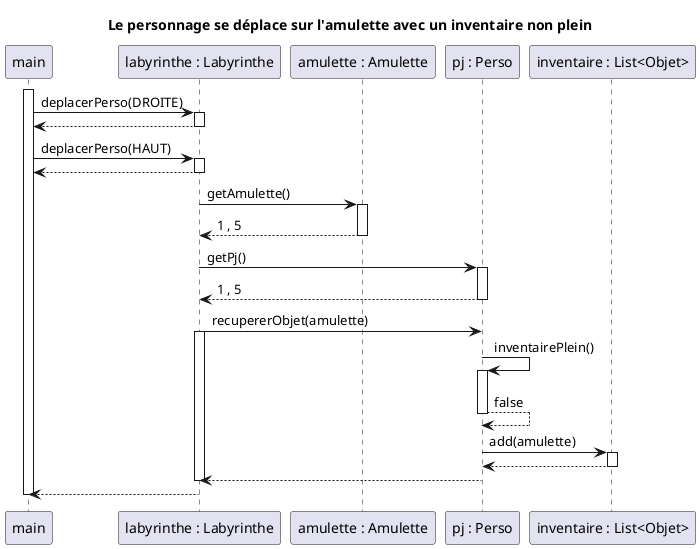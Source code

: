 @startuml
'https://plantuml.com/sequence-diagram

title Le personnage se déplace sur l'amulette avec un inventaire non plein
participant "main" as MAIN
participant "labyrinthe : Labyrinthe" as L
participant "amulette : Amulette" as A
participant "pj : Perso" as P
participant "inventaire : List<Objet>" as I

activate MAIN

MAIN -> L : deplacerPerso(DROITE)
activate L
L --> MAIN
deactivate L



MAIN -> L : deplacerPerso(HAUT)
activate L
L --> MAIN
deactivate L


L -> A : getAmulette()
activate A
A --> L : 1 , 5
deactivate A


L -> P : getPj()
activate P
P --> L: 1 , 5
deactivate P


L ->P : recupererObjet(amulette)
activate L

P -> P : inventairePlein()
activate P

P --> P : false
deactivate P

P -> I : add(amulette)
activate I
I --> P
deactivate I
P --> L
deactivate L

L --> MAIN
deactivate MAIN




@enduml
